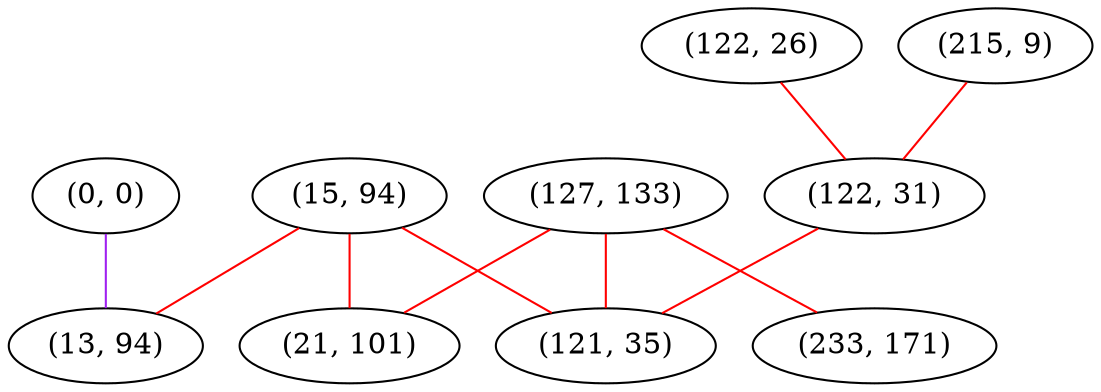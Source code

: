 graph "" {
"(0, 0)";
"(122, 26)";
"(15, 94)";
"(127, 133)";
"(215, 9)";
"(122, 31)";
"(233, 171)";
"(21, 101)";
"(13, 94)";
"(121, 35)";
"(0, 0)" -- "(13, 94)"  [color=purple, key=0, weight=4];
"(122, 26)" -- "(122, 31)"  [color=red, key=0, weight=1];
"(15, 94)" -- "(13, 94)"  [color=red, key=0, weight=1];
"(15, 94)" -- "(121, 35)"  [color=red, key=0, weight=1];
"(15, 94)" -- "(21, 101)"  [color=red, key=0, weight=1];
"(127, 133)" -- "(233, 171)"  [color=red, key=0, weight=1];
"(127, 133)" -- "(21, 101)"  [color=red, key=0, weight=1];
"(127, 133)" -- "(121, 35)"  [color=red, key=0, weight=1];
"(215, 9)" -- "(122, 31)"  [color=red, key=0, weight=1];
"(122, 31)" -- "(121, 35)"  [color=red, key=0, weight=1];
}
